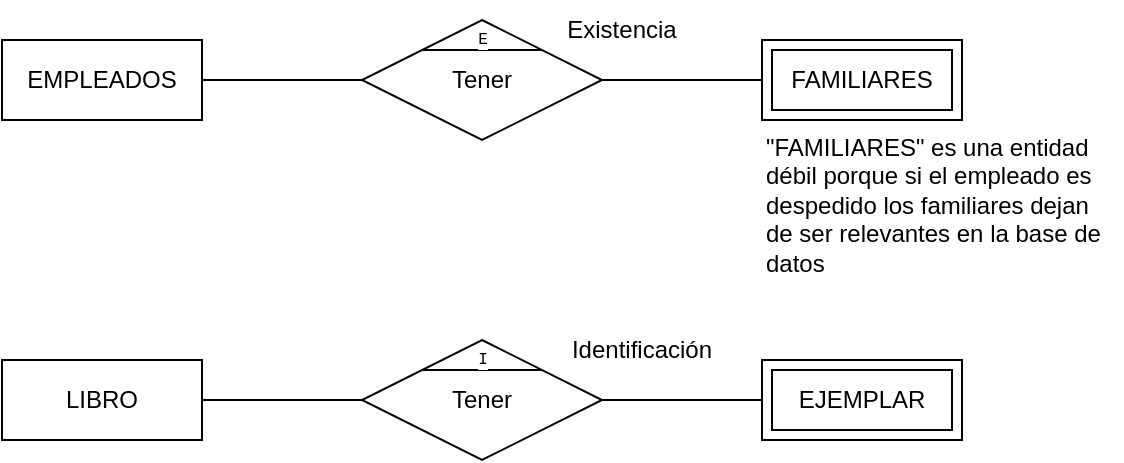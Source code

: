<mxfile version="24.7.17">
  <diagram name="Página-1" id="4n_jxhYzCh7vXthxd3nl">
    <mxGraphModel dx="875" dy="524" grid="1" gridSize="10" guides="1" tooltips="1" connect="1" arrows="1" fold="1" page="1" pageScale="1" pageWidth="827" pageHeight="1169" math="0" shadow="0">
      <root>
        <mxCell id="0" />
        <mxCell id="1" parent="0" />
        <mxCell id="cv1AFlD6U_SvdbpDYesC-1" value="EMPLEADOS" style="whiteSpace=wrap;html=1;align=center;" vertex="1" parent="1">
          <mxGeometry x="60" y="40" width="100" height="40" as="geometry" />
        </mxCell>
        <mxCell id="cv1AFlD6U_SvdbpDYesC-4" value="&quot;FAMILIARES&quot; es una entidad débil porque si el empleado es despedido los familiares dejan de ser relevantes en la base de datos" style="text;html=1;align=left;verticalAlign=top;whiteSpace=wrap;rounded=0;" vertex="1" parent="1">
          <mxGeometry x="440" y="80" width="180" height="80" as="geometry" />
        </mxCell>
        <mxCell id="cv1AFlD6U_SvdbpDYesC-5" value="FAMILIARES" style="shape=ext;margin=3;double=1;whiteSpace=wrap;html=1;align=center;" vertex="1" parent="1">
          <mxGeometry x="440" y="40" width="100" height="40" as="geometry" />
        </mxCell>
        <mxCell id="cv1AFlD6U_SvdbpDYesC-6" value="Tener" style="shape=rhombus;perimeter=rhombusPerimeter;whiteSpace=wrap;html=1;align=center;" vertex="1" parent="1">
          <mxGeometry x="240" y="30" width="120" height="60" as="geometry" />
        </mxCell>
        <mxCell id="cv1AFlD6U_SvdbpDYesC-7" value="" style="endArrow=none;html=1;rounded=0;exitX=1;exitY=0.5;exitDx=0;exitDy=0;entryX=0;entryY=0.5;entryDx=0;entryDy=0;edgeStyle=orthogonalEdgeStyle;verticalAlign=bottom;" edge="1" parent="1" source="cv1AFlD6U_SvdbpDYesC-1" target="cv1AFlD6U_SvdbpDYesC-6">
          <mxGeometry relative="1" as="geometry">
            <mxPoint x="330" y="80" as="sourcePoint" />
            <mxPoint x="584" y="330" as="targetPoint" />
          </mxGeometry>
        </mxCell>
        <mxCell id="cv1AFlD6U_SvdbpDYesC-8" value="" style="endArrow=none;html=1;rounded=0;exitX=0;exitY=0.5;exitDx=0;exitDy=0;entryX=1;entryY=0.5;entryDx=0;entryDy=0;edgeStyle=orthogonalEdgeStyle;verticalAlign=bottom;" edge="1" parent="1" source="cv1AFlD6U_SvdbpDYesC-5" target="cv1AFlD6U_SvdbpDYesC-6">
          <mxGeometry relative="1" as="geometry">
            <mxPoint x="180" y="70" as="sourcePoint" />
            <mxPoint x="250" y="70" as="targetPoint" />
          </mxGeometry>
        </mxCell>
        <mxCell id="cv1AFlD6U_SvdbpDYesC-9" value="&lt;font face=&quot;Courier New&quot;&gt;E&lt;/font&gt;" style="endArrow=none;html=1;rounded=0;exitX=0;exitY=0;exitDx=0;exitDy=0;entryX=1;entryY=0;entryDx=0;entryDy=0;verticalAlign=bottom;fontSize=8;spacing=0;" edge="1" parent="1" source="cv1AFlD6U_SvdbpDYesC-6" target="cv1AFlD6U_SvdbpDYesC-6">
          <mxGeometry width="50" height="50" relative="1" as="geometry">
            <mxPoint x="450" y="230" as="sourcePoint" />
            <mxPoint x="500" y="180" as="targetPoint" />
          </mxGeometry>
        </mxCell>
        <mxCell id="cv1AFlD6U_SvdbpDYesC-10" value="LIBRO" style="whiteSpace=wrap;html=1;align=center;" vertex="1" parent="1">
          <mxGeometry x="60" y="200" width="100" height="40" as="geometry" />
        </mxCell>
        <mxCell id="cv1AFlD6U_SvdbpDYesC-12" value="EJEMPLAR" style="shape=ext;margin=3;double=1;whiteSpace=wrap;html=1;align=center;" vertex="1" parent="1">
          <mxGeometry x="440" y="200" width="100" height="40" as="geometry" />
        </mxCell>
        <mxCell id="cv1AFlD6U_SvdbpDYesC-13" value="Tener" style="shape=rhombus;perimeter=rhombusPerimeter;whiteSpace=wrap;html=1;align=center;" vertex="1" parent="1">
          <mxGeometry x="240" y="190" width="120" height="60" as="geometry" />
        </mxCell>
        <mxCell id="cv1AFlD6U_SvdbpDYesC-14" value="" style="endArrow=none;html=1;rounded=0;exitX=1;exitY=0.5;exitDx=0;exitDy=0;entryX=0;entryY=0.5;entryDx=0;entryDy=0;edgeStyle=orthogonalEdgeStyle;verticalAlign=bottom;" edge="1" parent="1" target="cv1AFlD6U_SvdbpDYesC-13" source="cv1AFlD6U_SvdbpDYesC-10">
          <mxGeometry relative="1" as="geometry">
            <mxPoint x="160" y="220" as="sourcePoint" />
            <mxPoint x="584" y="490" as="targetPoint" />
          </mxGeometry>
        </mxCell>
        <mxCell id="cv1AFlD6U_SvdbpDYesC-15" value="" style="endArrow=none;html=1;rounded=0;exitX=0;exitY=0.5;exitDx=0;exitDy=0;entryX=1;entryY=0.5;entryDx=0;entryDy=0;edgeStyle=orthogonalEdgeStyle;verticalAlign=bottom;" edge="1" parent="1" source="cv1AFlD6U_SvdbpDYesC-12" target="cv1AFlD6U_SvdbpDYesC-13">
          <mxGeometry relative="1" as="geometry">
            <mxPoint x="180" y="230" as="sourcePoint" />
            <mxPoint x="250" y="230" as="targetPoint" />
          </mxGeometry>
        </mxCell>
        <mxCell id="cv1AFlD6U_SvdbpDYesC-16" value="&lt;font face=&quot;Courier New&quot;&gt;I&lt;/font&gt;" style="endArrow=none;html=1;rounded=0;exitX=0;exitY=0;exitDx=0;exitDy=0;entryX=1;entryY=0;entryDx=0;entryDy=0;verticalAlign=bottom;fontSize=8;spacing=0;elbow=horizontal;" edge="1" parent="1" source="cv1AFlD6U_SvdbpDYesC-13" target="cv1AFlD6U_SvdbpDYesC-13">
          <mxGeometry width="50" height="50" relative="1" as="geometry">
            <mxPoint x="450" y="390" as="sourcePoint" />
            <mxPoint x="500" y="340" as="targetPoint" />
          </mxGeometry>
        </mxCell>
        <mxCell id="cv1AFlD6U_SvdbpDYesC-18" value="Existencia" style="text;html=1;align=center;verticalAlign=middle;whiteSpace=wrap;rounded=0;" vertex="1" parent="1">
          <mxGeometry x="340" y="20" width="60" height="30" as="geometry" />
        </mxCell>
        <mxCell id="cv1AFlD6U_SvdbpDYesC-25" value="Identificación" style="text;html=1;align=center;verticalAlign=middle;whiteSpace=wrap;rounded=0;" vertex="1" parent="1">
          <mxGeometry x="340" y="180" width="80" height="30" as="geometry" />
        </mxCell>
      </root>
    </mxGraphModel>
  </diagram>
</mxfile>
